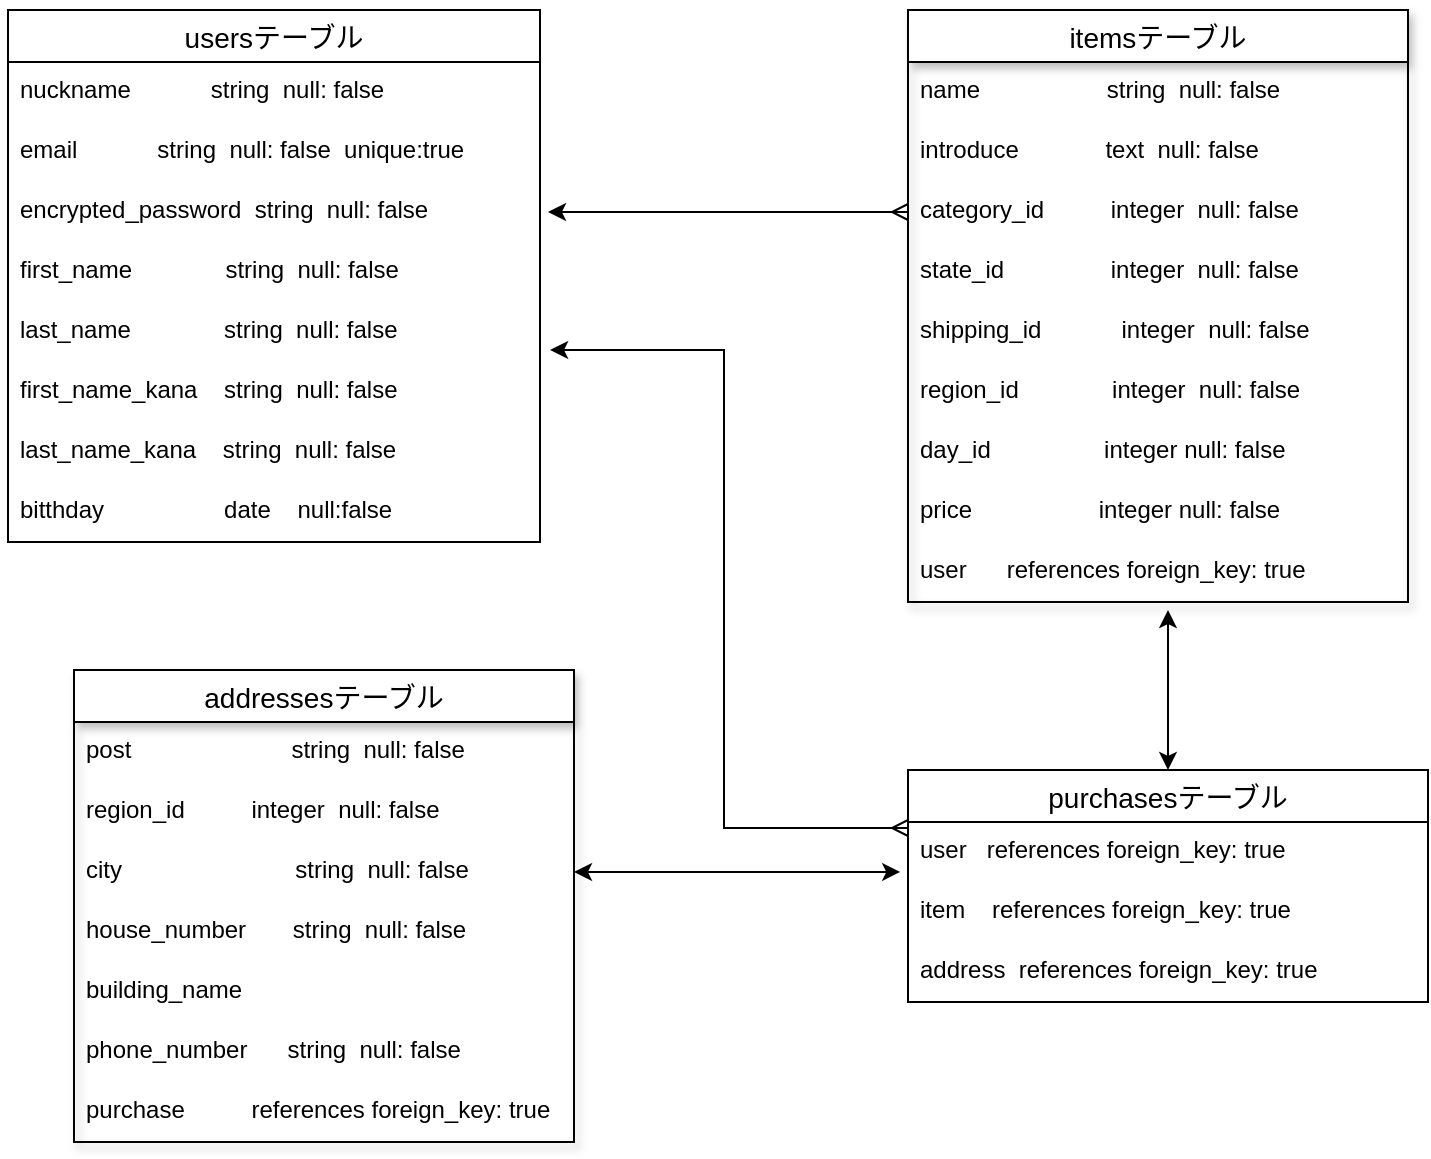 <mxfile>
    <diagram id="EXsHnZj334HxrFSZcYLL" name="ページ1">
        <mxGraphModel dx="728" dy="680" grid="1" gridSize="10" guides="1" tooltips="1" connect="1" arrows="1" fold="1" page="1" pageScale="1" pageWidth="827" pageHeight="1169" math="0" shadow="0">
            <root>
                <mxCell id="0"/>
                <mxCell id="1" parent="0"/>
                <mxCell id="72" value="usersテーブル" style="swimlane;fontStyle=0;childLayout=stackLayout;horizontal=1;startSize=26;horizontalStack=0;resizeParent=1;resizeParentMax=0;resizeLast=0;collapsible=1;marginBottom=0;align=center;fontSize=14;" parent="1" vertex="1">
                    <mxGeometry x="110" y="170" width="266" height="266" as="geometry"/>
                </mxCell>
                <mxCell id="73" value="nuckname            string  null: false" style="text;strokeColor=none;fillColor=none;spacingLeft=4;spacingRight=4;overflow=hidden;rotatable=0;points=[[0,0.5],[1,0.5]];portConstraint=eastwest;fontSize=12;" parent="72" vertex="1">
                    <mxGeometry y="26" width="266" height="30" as="geometry"/>
                </mxCell>
                <mxCell id="74" value="email            string  null: false  unique:true　　" style="text;strokeColor=none;fillColor=none;spacingLeft=4;spacingRight=4;overflow=hidden;rotatable=0;points=[[0,0.5],[1,0.5]];portConstraint=eastwest;fontSize=12;" parent="72" vertex="1">
                    <mxGeometry y="56" width="266" height="30" as="geometry"/>
                </mxCell>
                <mxCell id="160" value="encrypted_password  string  null: false" style="text;strokeColor=none;fillColor=none;spacingLeft=4;spacingRight=4;overflow=hidden;rotatable=0;points=[[0,0.5],[1,0.5]];portConstraint=eastwest;fontSize=12;" vertex="1" parent="72">
                    <mxGeometry y="86" width="266" height="30" as="geometry"/>
                </mxCell>
                <mxCell id="69" value="first_name              string  null: false" style="text;strokeColor=none;fillColor=none;spacingLeft=4;spacingRight=4;overflow=hidden;rotatable=0;points=[[0,0.5],[1,0.5]];portConstraint=eastwest;fontSize=12;" parent="72" vertex="1">
                    <mxGeometry y="116" width="266" height="30" as="geometry"/>
                </mxCell>
                <mxCell id="70" value="last_name              string  null: false" style="text;strokeColor=none;fillColor=none;spacingLeft=4;spacingRight=4;overflow=hidden;rotatable=0;points=[[0,0.5],[1,0.5]];portConstraint=eastwest;fontSize=12;" parent="72" vertex="1">
                    <mxGeometry y="146" width="266" height="30" as="geometry"/>
                </mxCell>
                <mxCell id="71" value="first_name_kana    string  null: false" style="text;strokeColor=none;fillColor=none;spacingLeft=4;spacingRight=4;overflow=hidden;rotatable=0;points=[[0,0.5],[1,0.5]];portConstraint=eastwest;fontSize=12;" parent="72" vertex="1">
                    <mxGeometry y="176" width="266" height="30" as="geometry"/>
                </mxCell>
                <mxCell id="80" value="last_name_kana    string  null: false" style="text;strokeColor=none;fillColor=none;spacingLeft=4;spacingRight=4;overflow=hidden;rotatable=0;points=[[0,0.5],[1,0.5]];portConstraint=eastwest;fontSize=12;startSize=30;" parent="72" vertex="1">
                    <mxGeometry y="206" width="266" height="30" as="geometry"/>
                </mxCell>
                <mxCell id="89" value="bitthday                  date    null:false&#10;" style="text;strokeColor=none;fillColor=none;spacingLeft=4;spacingRight=4;overflow=hidden;rotatable=0;points=[[0,0.5],[1,0.5]];portConstraint=eastwest;fontSize=12;startSize=30;shadow=1;" parent="72" vertex="1">
                    <mxGeometry y="236" width="266" height="30" as="geometry"/>
                </mxCell>
                <mxCell id="109" value="itemsテーブル" style="swimlane;fontStyle=0;childLayout=stackLayout;horizontal=1;startSize=26;horizontalStack=0;resizeParent=1;resizeParentMax=0;resizeLast=0;collapsible=1;marginBottom=0;align=center;fontSize=14;shadow=1;" parent="1" vertex="1">
                    <mxGeometry x="560" y="170" width="250" height="296" as="geometry"/>
                </mxCell>
                <mxCell id="111" value="name                   string  null: false" style="text;strokeColor=none;fillColor=none;spacingLeft=4;spacingRight=4;overflow=hidden;rotatable=0;points=[[0,0.5],[1,0.5]];portConstraint=eastwest;fontSize=12;" parent="109" vertex="1">
                    <mxGeometry y="26" width="250" height="30" as="geometry"/>
                </mxCell>
                <mxCell id="112" value="introduce             text  null: false" style="text;strokeColor=none;fillColor=none;spacingLeft=4;spacingRight=4;overflow=hidden;rotatable=0;points=[[0,0.5],[1,0.5]];portConstraint=eastwest;fontSize=12;" parent="109" vertex="1">
                    <mxGeometry y="56" width="250" height="30" as="geometry"/>
                </mxCell>
                <mxCell id="116" value="category_id          integer  null: false" style="text;strokeColor=none;fillColor=none;spacingLeft=4;spacingRight=4;overflow=hidden;rotatable=0;points=[[0,0.5],[1,0.5]];portConstraint=eastwest;fontSize=12;shadow=1;startSize=30;" parent="109" vertex="1">
                    <mxGeometry y="86" width="250" height="30" as="geometry"/>
                </mxCell>
                <mxCell id="119" value="state_id                integer  null: false" style="text;strokeColor=none;fillColor=none;spacingLeft=4;spacingRight=4;overflow=hidden;rotatable=0;points=[[0,0.5],[1,0.5]];portConstraint=eastwest;fontSize=12;shadow=1;startSize=30;" parent="109" vertex="1">
                    <mxGeometry y="116" width="250" height="30" as="geometry"/>
                </mxCell>
                <mxCell id="118" value="shipping_id            integer  null: false" style="text;strokeColor=none;fillColor=none;spacingLeft=4;spacingRight=4;overflow=hidden;rotatable=0;points=[[0,0.5],[1,0.5]];portConstraint=eastwest;fontSize=12;shadow=1;startSize=30;" parent="109" vertex="1">
                    <mxGeometry y="146" width="250" height="30" as="geometry"/>
                </mxCell>
                <mxCell id="114" value="region_id              integer  null: false" style="text;strokeColor=none;fillColor=none;spacingLeft=4;spacingRight=4;overflow=hidden;rotatable=0;points=[[0,0.5],[1,0.5]];portConstraint=eastwest;fontSize=12;shadow=1;startSize=30;" parent="109" vertex="1">
                    <mxGeometry y="176" width="250" height="30" as="geometry"/>
                </mxCell>
                <mxCell id="115" value="day_id                 integer null: false&#10;                  " style="text;strokeColor=none;fillColor=none;spacingLeft=4;spacingRight=4;overflow=hidden;rotatable=0;points=[[0,0.5],[1,0.5]];portConstraint=eastwest;fontSize=12;shadow=1;startSize=30;" parent="109" vertex="1">
                    <mxGeometry y="206" width="250" height="30" as="geometry"/>
                </mxCell>
                <mxCell id="117" value="price                   integer null: false" style="text;strokeColor=none;fillColor=none;spacingLeft=4;spacingRight=4;overflow=hidden;rotatable=0;points=[[0,0.5],[1,0.5]];portConstraint=eastwest;fontSize=12;shadow=1;startSize=30;" parent="109" vertex="1">
                    <mxGeometry y="236" width="250" height="30" as="geometry"/>
                </mxCell>
                <mxCell id="113" value="user      references foreign_key: true" style="text;strokeColor=none;fillColor=none;spacingLeft=4;spacingRight=4;overflow=hidden;rotatable=0;points=[[0,0.5],[1,0.5]];portConstraint=eastwest;fontSize=12;shadow=1;startSize=30;" parent="109" vertex="1">
                    <mxGeometry y="266" width="250" height="30" as="geometry"/>
                </mxCell>
                <mxCell id="124" value="addressesテーブル" style="swimlane;fontStyle=0;childLayout=stackLayout;horizontal=1;startSize=26;horizontalStack=0;resizeParent=1;resizeParentMax=0;resizeLast=0;collapsible=1;marginBottom=0;align=center;fontSize=14;shadow=1;" parent="1" vertex="1">
                    <mxGeometry x="143" y="500" width="250" height="236" as="geometry"/>
                </mxCell>
                <mxCell id="125" value="post                        string  null: false" style="text;strokeColor=none;fillColor=none;spacingLeft=4;spacingRight=4;overflow=hidden;rotatable=0;points=[[0,0.5],[1,0.5]];portConstraint=eastwest;fontSize=12;" parent="124" vertex="1">
                    <mxGeometry y="26" width="250" height="30" as="geometry"/>
                </mxCell>
                <mxCell id="126" value="region_id          integer  null: false" style="text;strokeColor=none;fillColor=none;spacingLeft=4;spacingRight=4;overflow=hidden;rotatable=0;points=[[0,0.5],[1,0.5]];portConstraint=eastwest;fontSize=12;" parent="124" vertex="1">
                    <mxGeometry y="56" width="250" height="30" as="geometry"/>
                </mxCell>
                <mxCell id="127" value="city                          string  null: false&#10;" style="text;strokeColor=none;fillColor=none;spacingLeft=4;spacingRight=4;overflow=hidden;rotatable=0;points=[[0,0.5],[1,0.5]];portConstraint=eastwest;fontSize=12;" parent="124" vertex="1">
                    <mxGeometry y="86" width="250" height="30" as="geometry"/>
                </mxCell>
                <mxCell id="129" value="house_number       string  null: false" style="text;strokeColor=none;fillColor=none;spacingLeft=4;spacingRight=4;overflow=hidden;rotatable=0;points=[[0,0.5],[1,0.5]];portConstraint=eastwest;fontSize=12;shadow=1;startSize=30;" parent="124" vertex="1">
                    <mxGeometry y="116" width="250" height="30" as="geometry"/>
                </mxCell>
                <mxCell id="164" value="building_name" style="text;strokeColor=none;fillColor=none;spacingLeft=4;spacingRight=4;overflow=hidden;rotatable=0;points=[[0,0.5],[1,0.5]];portConstraint=eastwest;fontSize=12;" vertex="1" parent="124">
                    <mxGeometry y="146" width="250" height="30" as="geometry"/>
                </mxCell>
                <mxCell id="130" value="phone_number      string  null: false" style="text;strokeColor=none;fillColor=none;spacingLeft=4;spacingRight=4;overflow=hidden;rotatable=0;points=[[0,0.5],[1,0.5]];portConstraint=eastwest;fontSize=12;shadow=1;startSize=30;" parent="124" vertex="1">
                    <mxGeometry y="176" width="250" height="30" as="geometry"/>
                </mxCell>
                <mxCell id="135" value="purchase          references foreign_key: true" style="text;strokeColor=none;fillColor=none;spacingLeft=4;spacingRight=4;overflow=hidden;rotatable=0;points=[[0,0.5],[1,0.5]];portConstraint=eastwest;fontSize=12;shadow=1;startSize=30;" parent="124" vertex="1">
                    <mxGeometry y="206" width="250" height="30" as="geometry"/>
                </mxCell>
                <mxCell id="157" style="edgeStyle=orthogonalEdgeStyle;rounded=0;orthogonalLoop=1;jettySize=auto;html=1;exitX=0.5;exitY=0;exitDx=0;exitDy=0;startArrow=classic;startFill=1;" edge="1" parent="1" source="151">
                    <mxGeometry relative="1" as="geometry">
                        <mxPoint x="690" y="470" as="targetPoint"/>
                    </mxGeometry>
                </mxCell>
                <mxCell id="158" style="edgeStyle=orthogonalEdgeStyle;rounded=0;orthogonalLoop=1;jettySize=auto;html=1;exitX=0;exitY=0.25;exitDx=0;exitDy=0;entryX=1.019;entryY=0.8;entryDx=0;entryDy=0;entryPerimeter=0;startArrow=ERmany;startFill=0;endArrow=classic;endFill=1;" edge="1" parent="1" source="151" target="70">
                    <mxGeometry relative="1" as="geometry"/>
                </mxCell>
                <mxCell id="151" value="purchasesテーブル" style="swimlane;fontStyle=0;childLayout=stackLayout;horizontal=1;startSize=26;horizontalStack=0;resizeParent=1;resizeParentMax=0;resizeLast=0;collapsible=1;marginBottom=0;align=center;fontSize=14;" vertex="1" parent="1">
                    <mxGeometry x="560" y="550" width="260" height="116" as="geometry"/>
                </mxCell>
                <mxCell id="152" value="user   references foreign_key: true" style="text;strokeColor=none;fillColor=none;spacingLeft=4;spacingRight=4;overflow=hidden;rotatable=0;points=[[0,0.5],[1,0.5]];portConstraint=eastwest;fontSize=12;" vertex="1" parent="151">
                    <mxGeometry y="26" width="260" height="30" as="geometry"/>
                </mxCell>
                <mxCell id="153" value="item    references foreign_key: true" style="text;strokeColor=none;fillColor=none;spacingLeft=4;spacingRight=4;overflow=hidden;rotatable=0;points=[[0,0.5],[1,0.5]];portConstraint=eastwest;fontSize=12;" vertex="1" parent="151">
                    <mxGeometry y="56" width="260" height="30" as="geometry"/>
                </mxCell>
                <mxCell id="163" value="address  references foreign_key: true" style="text;strokeColor=none;fillColor=none;spacingLeft=4;spacingRight=4;overflow=hidden;rotatable=0;points=[[0,0.5],[1,0.5]];portConstraint=eastwest;fontSize=12;" vertex="1" parent="151">
                    <mxGeometry y="86" width="260" height="30" as="geometry"/>
                </mxCell>
                <mxCell id="155" style="edgeStyle=orthogonalEdgeStyle;rounded=0;orthogonalLoop=1;jettySize=auto;html=1;exitX=0;exitY=0.5;exitDx=0;exitDy=0;startArrow=ERmany;startFill=0;" edge="1" parent="1" source="116">
                    <mxGeometry relative="1" as="geometry">
                        <mxPoint x="380" y="271" as="targetPoint"/>
                    </mxGeometry>
                </mxCell>
                <mxCell id="162" style="edgeStyle=orthogonalEdgeStyle;rounded=0;orthogonalLoop=1;jettySize=auto;html=1;exitX=1;exitY=0.5;exitDx=0;exitDy=0;entryX=-0.015;entryY=0.833;entryDx=0;entryDy=0;entryPerimeter=0;startArrow=classic;startFill=1;endArrow=classic;endFill=1;" edge="1" parent="1" source="127" target="152">
                    <mxGeometry relative="1" as="geometry"/>
                </mxCell>
            </root>
        </mxGraphModel>
    </diagram>
</mxfile>